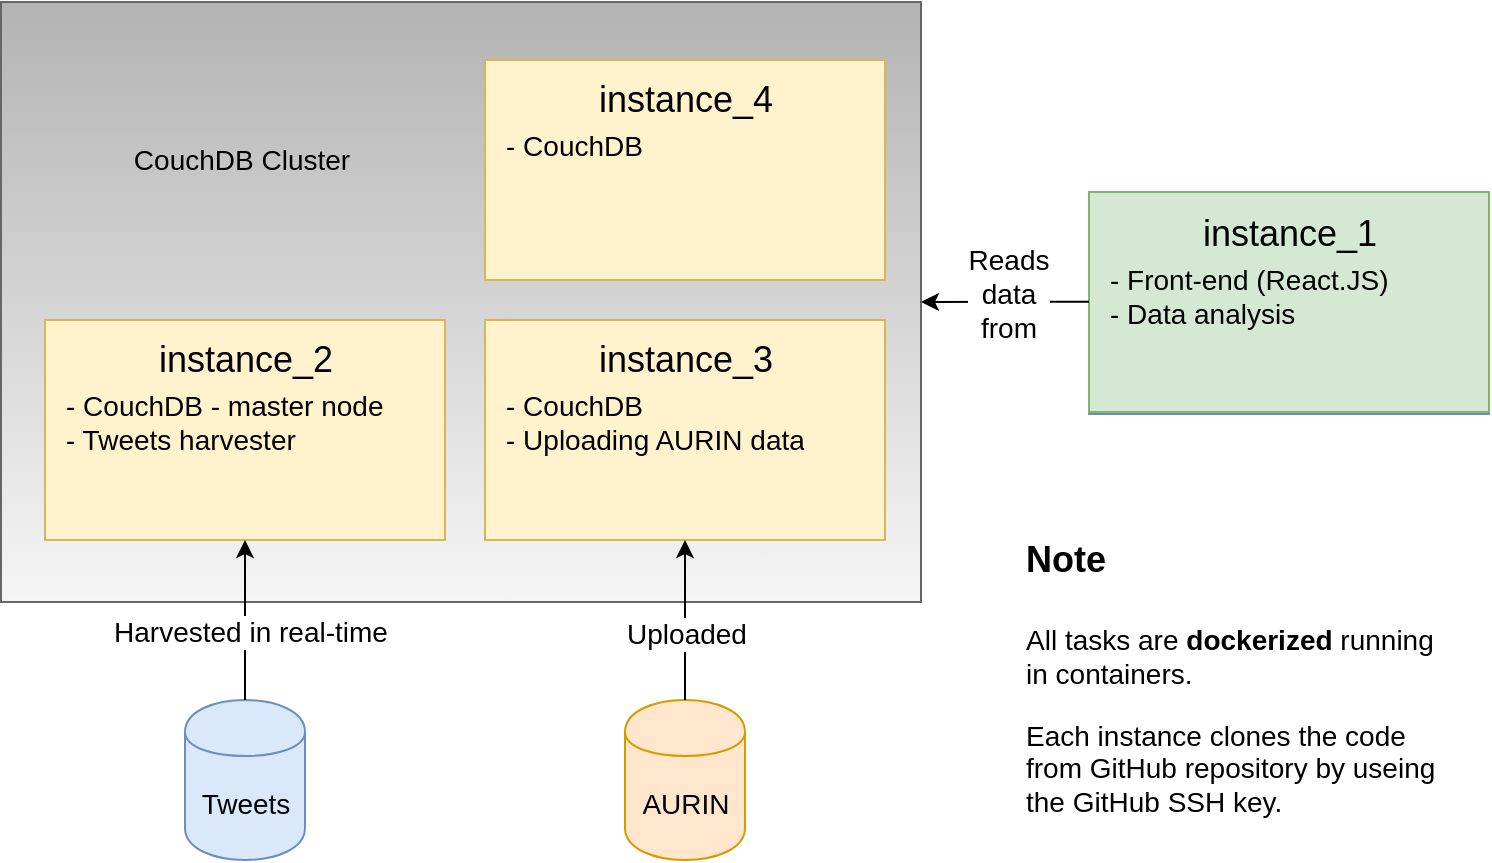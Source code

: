 <mxfile version="11.3.0" type="device" pages="1"><diagram id="uHt3TdW6vu7ve4N1NDBs" name="第 1 页"><mxGraphModel dx="1072" dy="952" grid="1" gridSize="10" guides="1" tooltips="1" connect="1" arrows="1" fold="1" page="1" pageScale="1" pageWidth="827" pageHeight="1169" math="0" shadow="0"><root><mxCell id="0"/><mxCell id="1" parent="0"/><mxCell id="IeISyH21FIebvj-lWkNk-23" value="" style="rounded=0;whiteSpace=wrap;html=1;fontSize=14;fillColor=#f5f5f5;strokeColor=#666666;gradientColor=#b3b3b3;gradientDirection=north;" parent="1" vertex="1"><mxGeometry x="41.5" y="60" width="460" height="300" as="geometry"/></mxCell><mxCell id="IeISyH21FIebvj-lWkNk-5" value="" style="group;gradientColor=#7ea6e0;fillColor=none;strokeColor=#6c8ebf;" parent="1" vertex="1" connectable="0"><mxGeometry x="585.5" y="156" width="200" height="110" as="geometry"/></mxCell><mxCell id="IeISyH21FIebvj-lWkNk-1" value="" style="rounded=0;whiteSpace=wrap;html=1;fillColor=#d5e8d4;strokeColor=#82b366;" parent="IeISyH21FIebvj-lWkNk-5" vertex="1"><mxGeometry y="-1" width="200" height="110" as="geometry"/></mxCell><mxCell id="IeISyH21FIebvj-lWkNk-2" value="instance_1" style="text;html=1;strokeColor=none;fillColor=none;align=center;verticalAlign=middle;whiteSpace=wrap;rounded=0;fontSize=18;" parent="IeISyH21FIebvj-lWkNk-5" vertex="1"><mxGeometry x="80" y="10" width="40" height="20" as="geometry"/></mxCell><mxCell id="IeISyH21FIebvj-lWkNk-4" value="- Front-end (React.JS)&#10;- Data analysis" style="text;strokeColor=none;fillColor=none;spacing=0;spacingTop=0;overflow=hidden;rounded=0;fontSize=14;whiteSpace=wrap;" parent="IeISyH21FIebvj-lWkNk-5" vertex="1"><mxGeometry x="10" y="30" width="180" height="70" as="geometry"/></mxCell><mxCell id="IeISyH21FIebvj-lWkNk-6" value="" style="group" parent="1" vertex="1" connectable="0"><mxGeometry x="63.5" y="219" width="200" height="110" as="geometry"/></mxCell><mxCell id="IeISyH21FIebvj-lWkNk-7" value="" style="rounded=0;whiteSpace=wrap;html=1;fillColor=#fff2cc;strokeColor=#d6b656;" parent="IeISyH21FIebvj-lWkNk-6" vertex="1"><mxGeometry width="200" height="110" as="geometry"/></mxCell><mxCell id="IeISyH21FIebvj-lWkNk-8" value="instance_2" style="text;html=1;strokeColor=none;fillColor=none;align=center;verticalAlign=middle;whiteSpace=wrap;rounded=0;fontSize=18;" parent="IeISyH21FIebvj-lWkNk-6" vertex="1"><mxGeometry x="80" y="10" width="40" height="20" as="geometry"/></mxCell><mxCell id="IeISyH21FIebvj-lWkNk-9" value="- CouchDB - master node&#10;- Tweets harvester" style="text;strokeColor=none;fillColor=none;spacing=0;spacingTop=0;overflow=hidden;rounded=0;fontSize=14;whiteSpace=wrap;" parent="IeISyH21FIebvj-lWkNk-6" vertex="1"><mxGeometry x="10" y="30" width="180" height="70" as="geometry"/></mxCell><mxCell id="IeISyH21FIebvj-lWkNk-10" value="" style="group" parent="1" vertex="1" connectable="0"><mxGeometry x="283.5" y="219" width="200" height="110" as="geometry"/></mxCell><mxCell id="IeISyH21FIebvj-lWkNk-11" value="" style="rounded=0;whiteSpace=wrap;html=1;fillColor=#fff2cc;strokeColor=#d6b656;" parent="IeISyH21FIebvj-lWkNk-10" vertex="1"><mxGeometry width="200" height="110" as="geometry"/></mxCell><mxCell id="IeISyH21FIebvj-lWkNk-12" value="instance_3" style="text;html=1;strokeColor=none;fillColor=none;align=center;verticalAlign=middle;whiteSpace=wrap;rounded=0;fontSize=18;" parent="IeISyH21FIebvj-lWkNk-10" vertex="1"><mxGeometry x="80" y="10" width="40" height="20" as="geometry"/></mxCell><mxCell id="IeISyH21FIebvj-lWkNk-13" value="- CouchDB&#10;- Uploading AURIN data" style="text;strokeColor=none;fillColor=none;spacing=0;spacingTop=0;overflow=hidden;rounded=0;fontSize=14;whiteSpace=wrap;" parent="IeISyH21FIebvj-lWkNk-10" vertex="1"><mxGeometry x="10" y="30" width="180" height="70" as="geometry"/></mxCell><mxCell id="IeISyH21FIebvj-lWkNk-14" value="" style="group;fillColor=#fff2cc;strokeColor=#d6b656;" parent="1" vertex="1" connectable="0"><mxGeometry x="283.5" y="89" width="200" height="110" as="geometry"/></mxCell><mxCell id="IeISyH21FIebvj-lWkNk-15" value="" style="rounded=0;whiteSpace=wrap;html=1;fillColor=#fff2cc;strokeColor=#d6b656;" parent="IeISyH21FIebvj-lWkNk-14" vertex="1"><mxGeometry width="200" height="110" as="geometry"/></mxCell><mxCell id="IeISyH21FIebvj-lWkNk-16" value="instance_4" style="text;html=1;strokeColor=none;fillColor=none;align=center;verticalAlign=middle;whiteSpace=wrap;rounded=0;fontSize=18;" parent="IeISyH21FIebvj-lWkNk-14" vertex="1"><mxGeometry x="80" y="10" width="40" height="20" as="geometry"/></mxCell><mxCell id="IeISyH21FIebvj-lWkNk-17" value="- CouchDB" style="text;strokeColor=none;fillColor=none;spacing=0;spacingTop=0;overflow=hidden;rounded=0;fontSize=14;whiteSpace=wrap;" parent="IeISyH21FIebvj-lWkNk-14" vertex="1"><mxGeometry x="10" y="30" width="180" height="70" as="geometry"/></mxCell><mxCell id="IeISyH21FIebvj-lWkNk-18" value="AURIN" style="shape=cylinder;whiteSpace=wrap;html=1;boundedLbl=1;backgroundOutline=1;fontSize=14;fillColor=#ffe6cc;strokeColor=#d79b00;" parent="1" vertex="1"><mxGeometry x="353.5" y="409" width="60" height="80" as="geometry"/></mxCell><mxCell id="IeISyH21FIebvj-lWkNk-19" value="Tweets" style="shape=cylinder;whiteSpace=wrap;html=1;boundedLbl=1;backgroundOutline=1;fontSize=14;fillColor=#dae8fc;strokeColor=#6c8ebf;" parent="1" vertex="1"><mxGeometry x="133.5" y="409" width="60" height="80" as="geometry"/></mxCell><mxCell id="IeISyH21FIebvj-lWkNk-21" value="" style="endArrow=classic;html=1;fontSize=14;exitX=0.5;exitY=0;exitDx=0;exitDy=0;entryX=0.5;entryY=1;entryDx=0;entryDy=0;" parent="1" source="IeISyH21FIebvj-lWkNk-19" target="IeISyH21FIebvj-lWkNk-7" edge="1"><mxGeometry width="50" height="50" relative="1" as="geometry"><mxPoint x="-241.5" y="559" as="sourcePoint"/><mxPoint x="-191.5" y="509" as="targetPoint"/></mxGeometry></mxCell><mxCell id="IeISyH21FIebvj-lWkNk-25" value="Harvested in real-time" style="text;html=1;resizable=0;points=[];align=center;verticalAlign=middle;labelBackgroundColor=#ffffff;fontSize=14;" parent="IeISyH21FIebvj-lWkNk-21" vertex="1" connectable="0"><mxGeometry x="-0.148" y="-2" relative="1" as="geometry"><mxPoint as="offset"/></mxGeometry></mxCell><mxCell id="IeISyH21FIebvj-lWkNk-22" value="" style="endArrow=classic;html=1;fontSize=14;exitX=0.5;exitY=0;exitDx=0;exitDy=0;entryX=0.5;entryY=1;entryDx=0;entryDy=0;" parent="1" source="IeISyH21FIebvj-lWkNk-18" target="IeISyH21FIebvj-lWkNk-11" edge="1"><mxGeometry width="50" height="50" relative="1" as="geometry"><mxPoint x="173.5" y="419" as="sourcePoint"/><mxPoint x="173.5" y="339" as="targetPoint"/></mxGeometry></mxCell><mxCell id="IeISyH21FIebvj-lWkNk-26" value="Uploaded" style="text;html=1;resizable=0;points=[];align=center;verticalAlign=middle;labelBackgroundColor=#ffffff;fontSize=14;" parent="IeISyH21FIebvj-lWkNk-22" vertex="1" connectable="0"><mxGeometry x="-0.171" relative="1" as="geometry"><mxPoint as="offset"/></mxGeometry></mxCell><mxCell id="IeISyH21FIebvj-lWkNk-24" value="CouchDB Cluster" style="text;html=1;strokeColor=none;fillColor=none;align=center;verticalAlign=middle;whiteSpace=wrap;rounded=0;fontSize=14;" parent="1" vertex="1"><mxGeometry x="96.5" y="129" width="130" height="20" as="geometry"/></mxCell><mxCell id="IeISyH21FIebvj-lWkNk-27" value="" style="endArrow=classic;html=1;fontSize=14;entryX=1;entryY=0.5;entryDx=0;entryDy=0;exitX=0;exitY=0.499;exitDx=0;exitDy=0;exitPerimeter=0;" parent="1" source="IeISyH21FIebvj-lWkNk-1" target="IeISyH21FIebvj-lWkNk-23" edge="1"><mxGeometry width="50" height="50" relative="1" as="geometry"><mxPoint x="568.5" y="229" as="sourcePoint"/><mxPoint x="529.952" y="219" as="targetPoint"/></mxGeometry></mxCell><mxCell id="IeISyH21FIebvj-lWkNk-28" value="Reads&lt;br&gt;data&lt;br&gt;from" style="text;html=1;resizable=0;points=[];align=center;verticalAlign=middle;labelBackgroundColor=#ffffff;fontSize=14;" parent="IeISyH21FIebvj-lWkNk-27" vertex="1" connectable="0"><mxGeometry x="-0.193" y="-1" relative="1" as="geometry"><mxPoint x="-6.5" y="-3" as="offset"/></mxGeometry></mxCell><mxCell id="IeISyH21FIebvj-lWkNk-29" value="&lt;h1&gt;&lt;font style=&quot;font-size: 18px&quot;&gt;Note&lt;/font&gt;&lt;/h1&gt;&lt;p&gt;All tasks are &lt;b&gt;dockerized &lt;/b&gt;running in containers.&lt;/p&gt;&lt;p&gt;Each instance clones the code from GitHub repository by useing the GitHub SSH key.&lt;/p&gt;" style="text;html=1;strokeColor=none;fillColor=none;spacing=5;spacingTop=-20;whiteSpace=wrap;overflow=hidden;rounded=0;fontSize=14;" parent="1" vertex="1"><mxGeometry x="549" y="310" width="221" height="171" as="geometry"/></mxCell></root></mxGraphModel></diagram></mxfile>